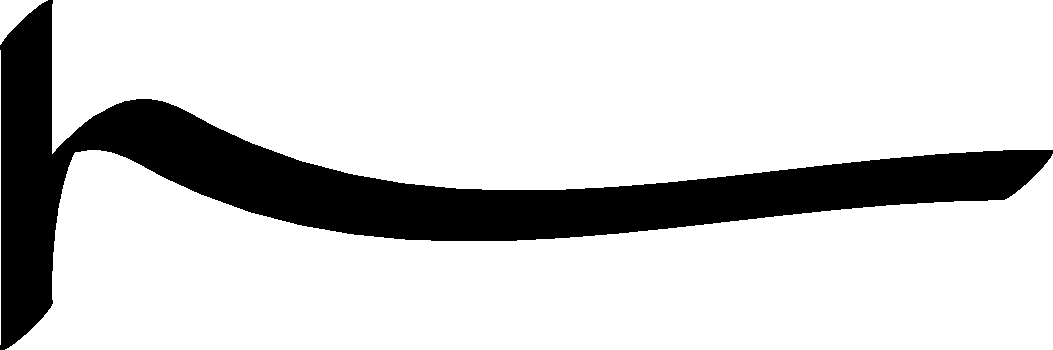 unitsize(5);
pen slanty = makepen(scale(5)*slant(1.0)*xscale(0.333)*circle((0,0),2.5));
currentpen = slanty;
path tick = (0,15)..{S}(0,-15){N}..(10,5)..(15,3)..{E}(100,0);
draw(tick);
